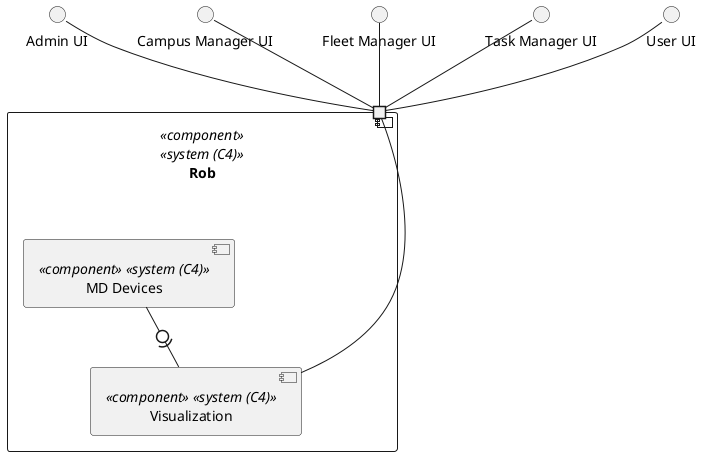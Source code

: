 @startuml logic-view

interface "Admin UI" as AUI
interface "Campus Manager UI" as CUI
interface "Fleet Manager UI" as FUI
interface "Task Manager UI" as TUI
interface "User UI" as UUI

component "Rob" <<component>> <<system (C4)>> {
  portin " " as P1

  component "Visualization" as V <<component>> <<system (C4)>> {
  }

  component "MD Devices" as MDD <<component>> <<system (C4)>> {
  }
}


V -- P1
MDD -0)- V

AUI -- P1
CUI -- P1
FUI -- P1
TUI -- P1
UUI -- P1

@enduml

